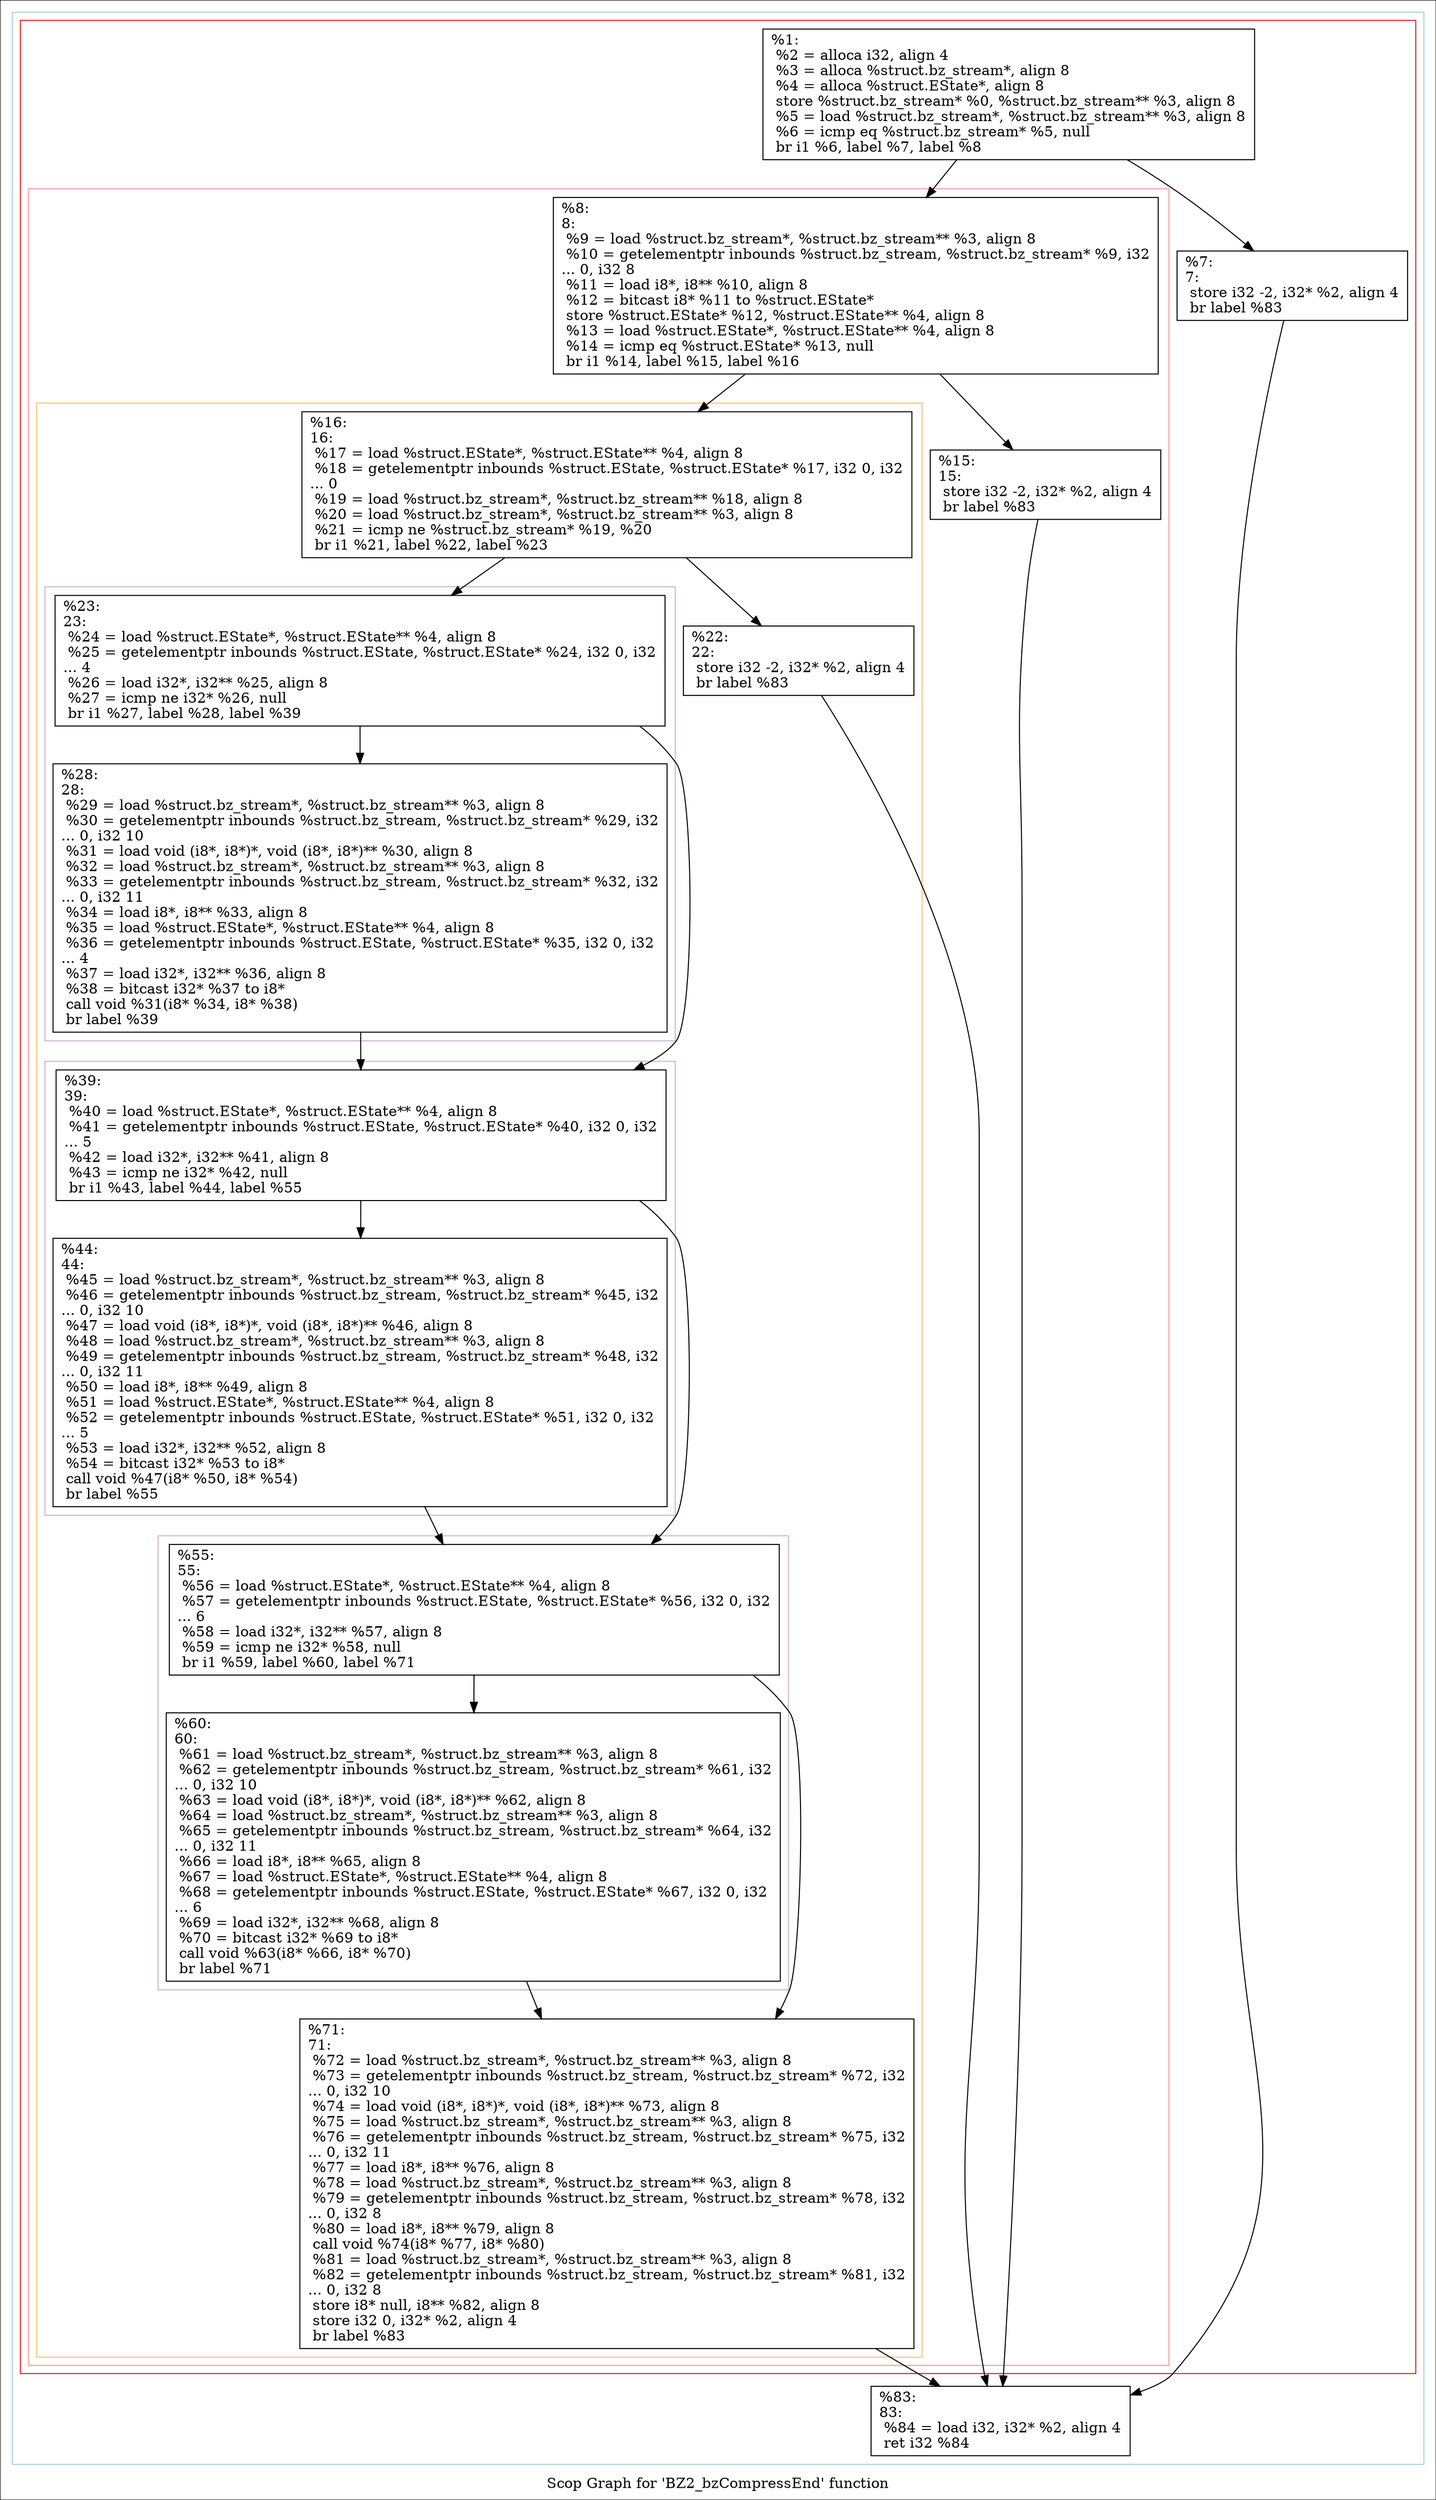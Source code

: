 digraph "Scop Graph for 'BZ2_bzCompressEnd' function" {
	label="Scop Graph for 'BZ2_bzCompressEnd' function";

	Node0x264dea0 [shape=record,label="{%1:\l  %2 = alloca i32, align 4\l  %3 = alloca %struct.bz_stream*, align 8\l  %4 = alloca %struct.EState*, align 8\l  store %struct.bz_stream* %0, %struct.bz_stream** %3, align 8\l  %5 = load %struct.bz_stream*, %struct.bz_stream** %3, align 8\l  %6 = icmp eq %struct.bz_stream* %5, null\l  br i1 %6, label %7, label %8\l}"];
	Node0x264dea0 -> Node0x28bfc00;
	Node0x264dea0 -> Node0x27cc3a0;
	Node0x28bfc00 [shape=record,label="{%7:\l7:                                                \l  store i32 -2, i32* %2, align 4\l  br label %83\l}"];
	Node0x28bfc00 -> Node0x2936550;
	Node0x2936550 [shape=record,label="{%83:\l83:                                               \l  %84 = load i32, i32* %2, align 4\l  ret i32 %84\l}"];
	Node0x27cc3a0 [shape=record,label="{%8:\l8:                                                \l  %9 = load %struct.bz_stream*, %struct.bz_stream** %3, align 8\l  %10 = getelementptr inbounds %struct.bz_stream, %struct.bz_stream* %9, i32\l... 0, i32 8\l  %11 = load i8*, i8** %10, align 8\l  %12 = bitcast i8* %11 to %struct.EState*\l  store %struct.EState* %12, %struct.EState** %4, align 8\l  %13 = load %struct.EState*, %struct.EState** %4, align 8\l  %14 = icmp eq %struct.EState* %13, null\l  br i1 %14, label %15, label %16\l}"];
	Node0x27cc3a0 -> Node0x2771600;
	Node0x27cc3a0 -> Node0x28e4f70;
	Node0x2771600 [shape=record,label="{%15:\l15:                                               \l  store i32 -2, i32* %2, align 4\l  br label %83\l}"];
	Node0x2771600 -> Node0x2936550;
	Node0x28e4f70 [shape=record,label="{%16:\l16:                                               \l  %17 = load %struct.EState*, %struct.EState** %4, align 8\l  %18 = getelementptr inbounds %struct.EState, %struct.EState* %17, i32 0, i32\l... 0\l  %19 = load %struct.bz_stream*, %struct.bz_stream** %18, align 8\l  %20 = load %struct.bz_stream*, %struct.bz_stream** %3, align 8\l  %21 = icmp ne %struct.bz_stream* %19, %20\l  br i1 %21, label %22, label %23\l}"];
	Node0x28e4f70 -> Node0x28b7e80;
	Node0x28e4f70 -> Node0x28e7210;
	Node0x28b7e80 [shape=record,label="{%22:\l22:                                               \l  store i32 -2, i32* %2, align 4\l  br label %83\l}"];
	Node0x28b7e80 -> Node0x2936550;
	Node0x28e7210 [shape=record,label="{%23:\l23:                                               \l  %24 = load %struct.EState*, %struct.EState** %4, align 8\l  %25 = getelementptr inbounds %struct.EState, %struct.EState* %24, i32 0, i32\l... 4\l  %26 = load i32*, i32** %25, align 8\l  %27 = icmp ne i32* %26, null\l  br i1 %27, label %28, label %39\l}"];
	Node0x28e7210 -> Node0x2809630;
	Node0x28e7210 -> Node0x26851e0;
	Node0x2809630 [shape=record,label="{%28:\l28:                                               \l  %29 = load %struct.bz_stream*, %struct.bz_stream** %3, align 8\l  %30 = getelementptr inbounds %struct.bz_stream, %struct.bz_stream* %29, i32\l... 0, i32 10\l  %31 = load void (i8*, i8*)*, void (i8*, i8*)** %30, align 8\l  %32 = load %struct.bz_stream*, %struct.bz_stream** %3, align 8\l  %33 = getelementptr inbounds %struct.bz_stream, %struct.bz_stream* %32, i32\l... 0, i32 11\l  %34 = load i8*, i8** %33, align 8\l  %35 = load %struct.EState*, %struct.EState** %4, align 8\l  %36 = getelementptr inbounds %struct.EState, %struct.EState* %35, i32 0, i32\l... 4\l  %37 = load i32*, i32** %36, align 8\l  %38 = bitcast i32* %37 to i8*\l  call void %31(i8* %34, i8* %38)\l  br label %39\l}"];
	Node0x2809630 -> Node0x26851e0;
	Node0x26851e0 [shape=record,label="{%39:\l39:                                               \l  %40 = load %struct.EState*, %struct.EState** %4, align 8\l  %41 = getelementptr inbounds %struct.EState, %struct.EState* %40, i32 0, i32\l... 5\l  %42 = load i32*, i32** %41, align 8\l  %43 = icmp ne i32* %42, null\l  br i1 %43, label %44, label %55\l}"];
	Node0x26851e0 -> Node0x25d6b30;
	Node0x26851e0 -> Node0x28cdf40;
	Node0x25d6b30 [shape=record,label="{%44:\l44:                                               \l  %45 = load %struct.bz_stream*, %struct.bz_stream** %3, align 8\l  %46 = getelementptr inbounds %struct.bz_stream, %struct.bz_stream* %45, i32\l... 0, i32 10\l  %47 = load void (i8*, i8*)*, void (i8*, i8*)** %46, align 8\l  %48 = load %struct.bz_stream*, %struct.bz_stream** %3, align 8\l  %49 = getelementptr inbounds %struct.bz_stream, %struct.bz_stream* %48, i32\l... 0, i32 11\l  %50 = load i8*, i8** %49, align 8\l  %51 = load %struct.EState*, %struct.EState** %4, align 8\l  %52 = getelementptr inbounds %struct.EState, %struct.EState* %51, i32 0, i32\l... 5\l  %53 = load i32*, i32** %52, align 8\l  %54 = bitcast i32* %53 to i8*\l  call void %47(i8* %50, i8* %54)\l  br label %55\l}"];
	Node0x25d6b30 -> Node0x28cdf40;
	Node0x28cdf40 [shape=record,label="{%55:\l55:                                               \l  %56 = load %struct.EState*, %struct.EState** %4, align 8\l  %57 = getelementptr inbounds %struct.EState, %struct.EState* %56, i32 0, i32\l... 6\l  %58 = load i32*, i32** %57, align 8\l  %59 = icmp ne i32* %58, null\l  br i1 %59, label %60, label %71\l}"];
	Node0x28cdf40 -> Node0x281bb00;
	Node0x28cdf40 -> Node0x284c7f0;
	Node0x281bb00 [shape=record,label="{%60:\l60:                                               \l  %61 = load %struct.bz_stream*, %struct.bz_stream** %3, align 8\l  %62 = getelementptr inbounds %struct.bz_stream, %struct.bz_stream* %61, i32\l... 0, i32 10\l  %63 = load void (i8*, i8*)*, void (i8*, i8*)** %62, align 8\l  %64 = load %struct.bz_stream*, %struct.bz_stream** %3, align 8\l  %65 = getelementptr inbounds %struct.bz_stream, %struct.bz_stream* %64, i32\l... 0, i32 11\l  %66 = load i8*, i8** %65, align 8\l  %67 = load %struct.EState*, %struct.EState** %4, align 8\l  %68 = getelementptr inbounds %struct.EState, %struct.EState* %67, i32 0, i32\l... 6\l  %69 = load i32*, i32** %68, align 8\l  %70 = bitcast i32* %69 to i8*\l  call void %63(i8* %66, i8* %70)\l  br label %71\l}"];
	Node0x281bb00 -> Node0x284c7f0;
	Node0x284c7f0 [shape=record,label="{%71:\l71:                                               \l  %72 = load %struct.bz_stream*, %struct.bz_stream** %3, align 8\l  %73 = getelementptr inbounds %struct.bz_stream, %struct.bz_stream* %72, i32\l... 0, i32 10\l  %74 = load void (i8*, i8*)*, void (i8*, i8*)** %73, align 8\l  %75 = load %struct.bz_stream*, %struct.bz_stream** %3, align 8\l  %76 = getelementptr inbounds %struct.bz_stream, %struct.bz_stream* %75, i32\l... 0, i32 11\l  %77 = load i8*, i8** %76, align 8\l  %78 = load %struct.bz_stream*, %struct.bz_stream** %3, align 8\l  %79 = getelementptr inbounds %struct.bz_stream, %struct.bz_stream* %78, i32\l... 0, i32 8\l  %80 = load i8*, i8** %79, align 8\l  call void %74(i8* %77, i8* %80)\l  %81 = load %struct.bz_stream*, %struct.bz_stream** %3, align 8\l  %82 = getelementptr inbounds %struct.bz_stream, %struct.bz_stream* %81, i32\l... 0, i32 8\l  store i8* null, i8** %82, align 8\l  store i32 0, i32* %2, align 4\l  br label %83\l}"];
	Node0x284c7f0 -> Node0x2936550;
	colorscheme = "paired12"
        subgraph cluster_0x2970f80 {
          label = "";
          style = solid;
          color = 1
          subgraph cluster_0x28b7a90 {
            label = "";
            style = solid;
            color = 6
            subgraph cluster_0x28dc380 {
              label = "";
              style = solid;
              color = 5
              subgraph cluster_0x2a026a0 {
                label = "";
                style = solid;
                color = 7
                subgraph cluster_0x28ede50 {
                  label = "";
                  style = solid;
                  color = 9
                  Node0x28e7210;
                  Node0x2809630;
                }
                subgraph cluster_0x29122a0 {
                  label = "";
                  style = solid;
                  color = 9
                  Node0x26851e0;
                  Node0x25d6b30;
                }
                subgraph cluster_0x29125a0 {
                  label = "";
                  style = solid;
                  color = 9
                  Node0x28cdf40;
                  Node0x281bb00;
                }
                Node0x28e4f70;
                Node0x28b7e80;
                Node0x284c7f0;
              }
              Node0x27cc3a0;
              Node0x2771600;
            }
            Node0x264dea0;
            Node0x28bfc00;
          }
          Node0x2936550;
        }
}
